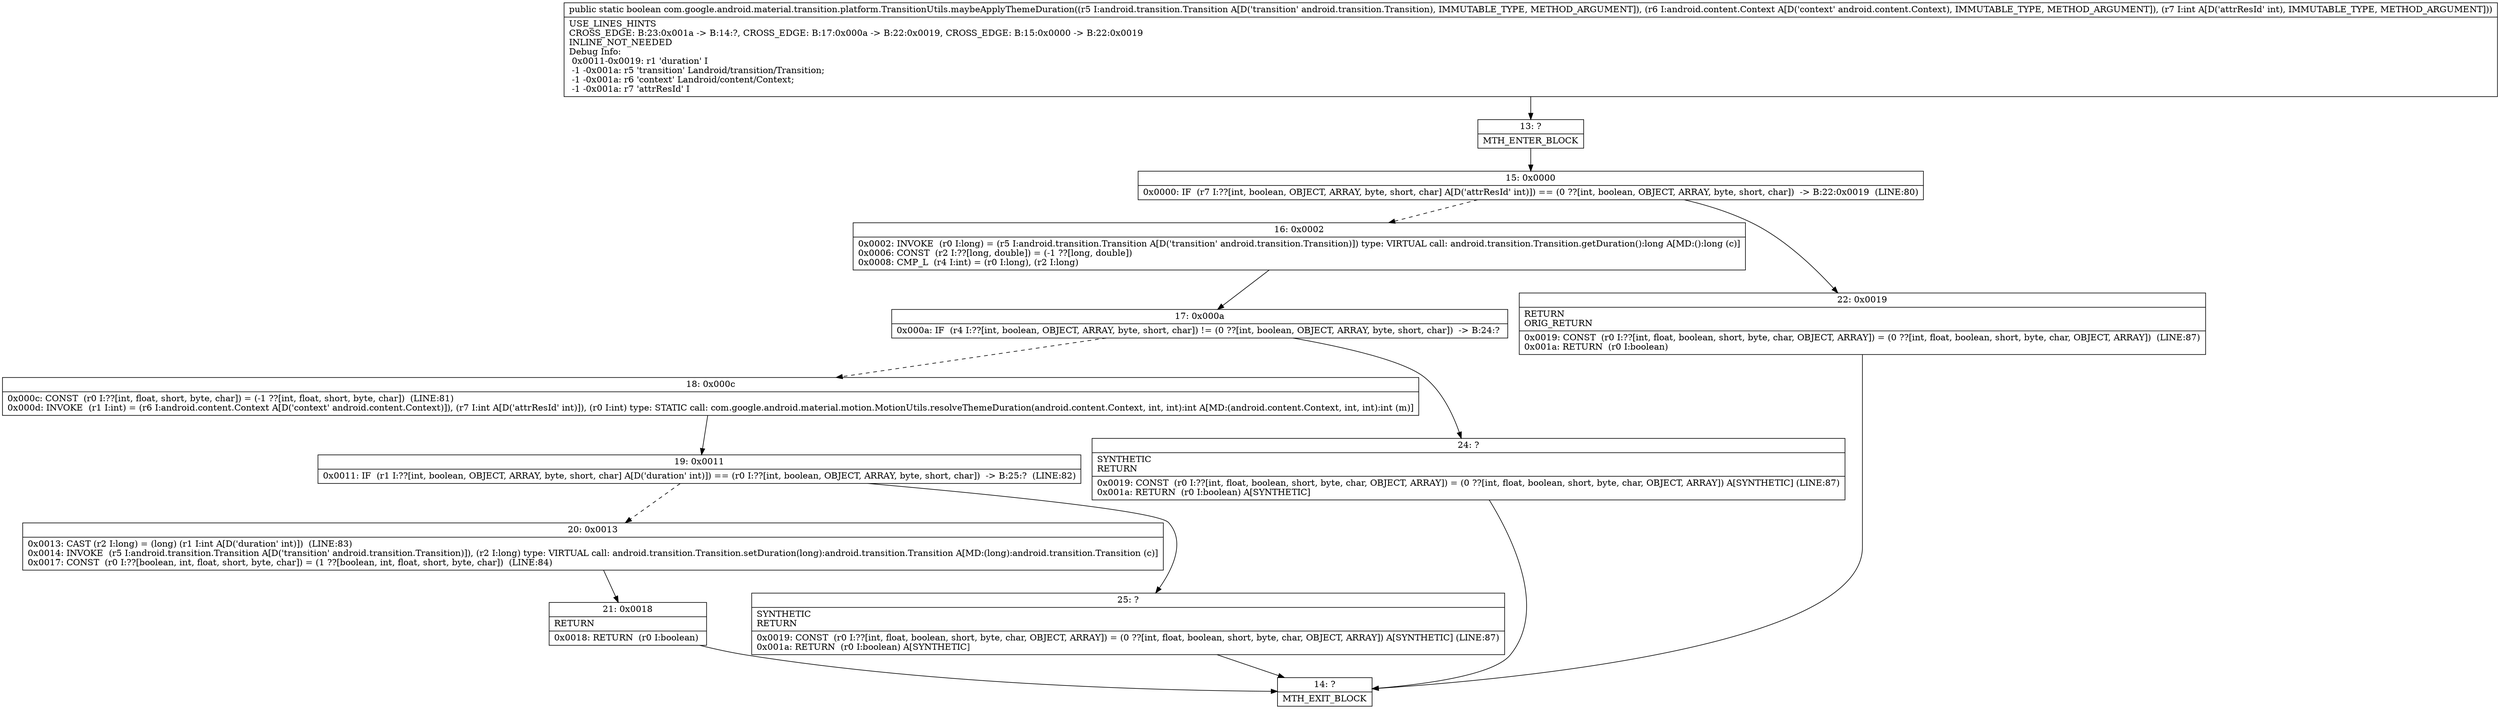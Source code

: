 digraph "CFG forcom.google.android.material.transition.platform.TransitionUtils.maybeApplyThemeDuration(Landroid\/transition\/Transition;Landroid\/content\/Context;I)Z" {
Node_13 [shape=record,label="{13\:\ ?|MTH_ENTER_BLOCK\l}"];
Node_15 [shape=record,label="{15\:\ 0x0000|0x0000: IF  (r7 I:??[int, boolean, OBJECT, ARRAY, byte, short, char] A[D('attrResId' int)]) == (0 ??[int, boolean, OBJECT, ARRAY, byte, short, char])  \-\> B:22:0x0019  (LINE:80)\l}"];
Node_16 [shape=record,label="{16\:\ 0x0002|0x0002: INVOKE  (r0 I:long) = (r5 I:android.transition.Transition A[D('transition' android.transition.Transition)]) type: VIRTUAL call: android.transition.Transition.getDuration():long A[MD:():long (c)]\l0x0006: CONST  (r2 I:??[long, double]) = (\-1 ??[long, double]) \l0x0008: CMP_L  (r4 I:int) = (r0 I:long), (r2 I:long) \l}"];
Node_17 [shape=record,label="{17\:\ 0x000a|0x000a: IF  (r4 I:??[int, boolean, OBJECT, ARRAY, byte, short, char]) != (0 ??[int, boolean, OBJECT, ARRAY, byte, short, char])  \-\> B:24:? \l}"];
Node_18 [shape=record,label="{18\:\ 0x000c|0x000c: CONST  (r0 I:??[int, float, short, byte, char]) = (\-1 ??[int, float, short, byte, char])  (LINE:81)\l0x000d: INVOKE  (r1 I:int) = (r6 I:android.content.Context A[D('context' android.content.Context)]), (r7 I:int A[D('attrResId' int)]), (r0 I:int) type: STATIC call: com.google.android.material.motion.MotionUtils.resolveThemeDuration(android.content.Context, int, int):int A[MD:(android.content.Context, int, int):int (m)]\l}"];
Node_19 [shape=record,label="{19\:\ 0x0011|0x0011: IF  (r1 I:??[int, boolean, OBJECT, ARRAY, byte, short, char] A[D('duration' int)]) == (r0 I:??[int, boolean, OBJECT, ARRAY, byte, short, char])  \-\> B:25:?  (LINE:82)\l}"];
Node_20 [shape=record,label="{20\:\ 0x0013|0x0013: CAST (r2 I:long) = (long) (r1 I:int A[D('duration' int)])  (LINE:83)\l0x0014: INVOKE  (r5 I:android.transition.Transition A[D('transition' android.transition.Transition)]), (r2 I:long) type: VIRTUAL call: android.transition.Transition.setDuration(long):android.transition.Transition A[MD:(long):android.transition.Transition (c)]\l0x0017: CONST  (r0 I:??[boolean, int, float, short, byte, char]) = (1 ??[boolean, int, float, short, byte, char])  (LINE:84)\l}"];
Node_21 [shape=record,label="{21\:\ 0x0018|RETURN\l|0x0018: RETURN  (r0 I:boolean) \l}"];
Node_14 [shape=record,label="{14\:\ ?|MTH_EXIT_BLOCK\l}"];
Node_25 [shape=record,label="{25\:\ ?|SYNTHETIC\lRETURN\l|0x0019: CONST  (r0 I:??[int, float, boolean, short, byte, char, OBJECT, ARRAY]) = (0 ??[int, float, boolean, short, byte, char, OBJECT, ARRAY]) A[SYNTHETIC] (LINE:87)\l0x001a: RETURN  (r0 I:boolean) A[SYNTHETIC]\l}"];
Node_24 [shape=record,label="{24\:\ ?|SYNTHETIC\lRETURN\l|0x0019: CONST  (r0 I:??[int, float, boolean, short, byte, char, OBJECT, ARRAY]) = (0 ??[int, float, boolean, short, byte, char, OBJECT, ARRAY]) A[SYNTHETIC] (LINE:87)\l0x001a: RETURN  (r0 I:boolean) A[SYNTHETIC]\l}"];
Node_22 [shape=record,label="{22\:\ 0x0019|RETURN\lORIG_RETURN\l|0x0019: CONST  (r0 I:??[int, float, boolean, short, byte, char, OBJECT, ARRAY]) = (0 ??[int, float, boolean, short, byte, char, OBJECT, ARRAY])  (LINE:87)\l0x001a: RETURN  (r0 I:boolean) \l}"];
MethodNode[shape=record,label="{public static boolean com.google.android.material.transition.platform.TransitionUtils.maybeApplyThemeDuration((r5 I:android.transition.Transition A[D('transition' android.transition.Transition), IMMUTABLE_TYPE, METHOD_ARGUMENT]), (r6 I:android.content.Context A[D('context' android.content.Context), IMMUTABLE_TYPE, METHOD_ARGUMENT]), (r7 I:int A[D('attrResId' int), IMMUTABLE_TYPE, METHOD_ARGUMENT]))  | USE_LINES_HINTS\lCROSS_EDGE: B:23:0x001a \-\> B:14:?, CROSS_EDGE: B:17:0x000a \-\> B:22:0x0019, CROSS_EDGE: B:15:0x0000 \-\> B:22:0x0019\lINLINE_NOT_NEEDED\lDebug Info:\l  0x0011\-0x0019: r1 'duration' I\l  \-1 \-0x001a: r5 'transition' Landroid\/transition\/Transition;\l  \-1 \-0x001a: r6 'context' Landroid\/content\/Context;\l  \-1 \-0x001a: r7 'attrResId' I\l}"];
MethodNode -> Node_13;Node_13 -> Node_15;
Node_15 -> Node_16[style=dashed];
Node_15 -> Node_22;
Node_16 -> Node_17;
Node_17 -> Node_18[style=dashed];
Node_17 -> Node_24;
Node_18 -> Node_19;
Node_19 -> Node_20[style=dashed];
Node_19 -> Node_25;
Node_20 -> Node_21;
Node_21 -> Node_14;
Node_25 -> Node_14;
Node_24 -> Node_14;
Node_22 -> Node_14;
}

